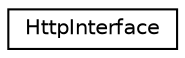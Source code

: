digraph "Graphical Class Hierarchy"
{
  edge [fontname="Helvetica",fontsize="10",labelfontname="Helvetica",labelfontsize="10"];
  node [fontname="Helvetica",fontsize="10",shape=record];
  rankdir="LR";
  Node1 [label="HttpInterface",height=0.2,width=0.4,color="black", fillcolor="white", style="filled",URL="$classHttpInterface.html",tooltip="The HTTP Requests Administrators. "];
}
